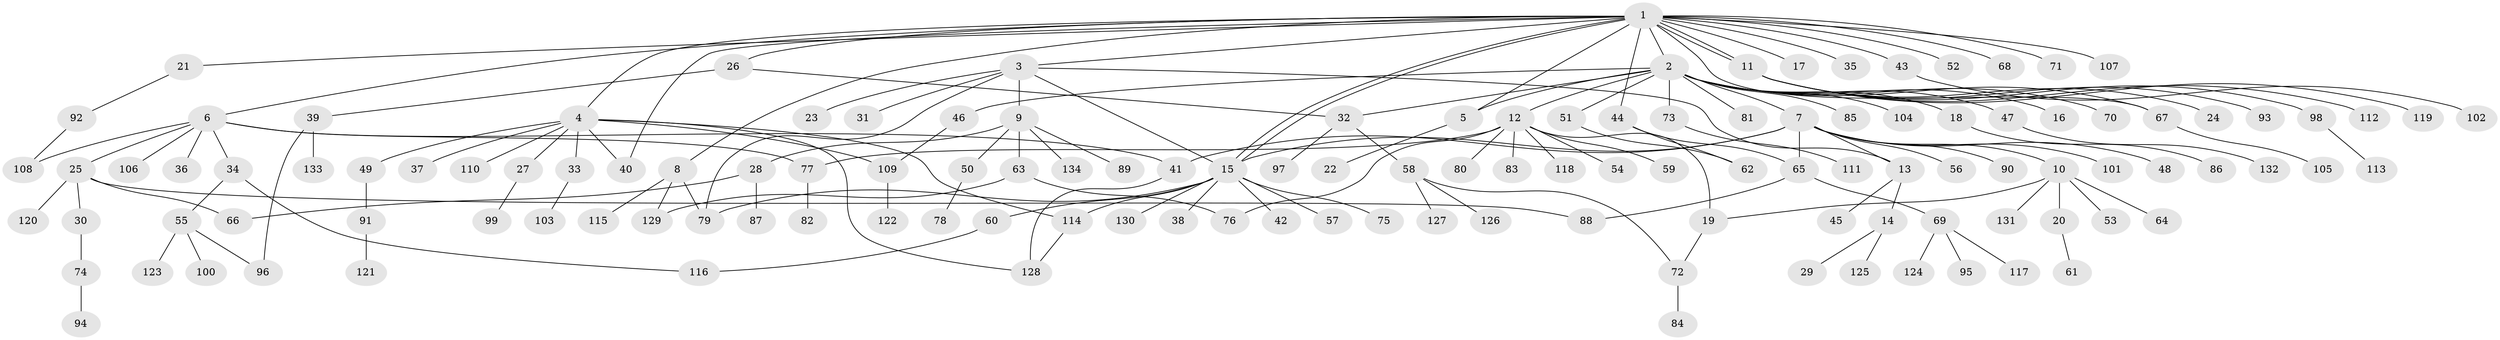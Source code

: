 // coarse degree distribution, {3: 0.14814814814814814, 4: 0.09259259259259259, 7: 0.037037037037037035, 1: 0.4444444444444444, 15: 0.018518518518518517, 2: 0.16666666666666666, 5: 0.037037037037037035, 6: 0.037037037037037035, 13: 0.018518518518518517}
// Generated by graph-tools (version 1.1) at 2025/36/03/04/25 23:36:45]
// undirected, 134 vertices, 161 edges
graph export_dot {
  node [color=gray90,style=filled];
  1;
  2;
  3;
  4;
  5;
  6;
  7;
  8;
  9;
  10;
  11;
  12;
  13;
  14;
  15;
  16;
  17;
  18;
  19;
  20;
  21;
  22;
  23;
  24;
  25;
  26;
  27;
  28;
  29;
  30;
  31;
  32;
  33;
  34;
  35;
  36;
  37;
  38;
  39;
  40;
  41;
  42;
  43;
  44;
  45;
  46;
  47;
  48;
  49;
  50;
  51;
  52;
  53;
  54;
  55;
  56;
  57;
  58;
  59;
  60;
  61;
  62;
  63;
  64;
  65;
  66;
  67;
  68;
  69;
  70;
  71;
  72;
  73;
  74;
  75;
  76;
  77;
  78;
  79;
  80;
  81;
  82;
  83;
  84;
  85;
  86;
  87;
  88;
  89;
  90;
  91;
  92;
  93;
  94;
  95;
  96;
  97;
  98;
  99;
  100;
  101;
  102;
  103;
  104;
  105;
  106;
  107;
  108;
  109;
  110;
  111;
  112;
  113;
  114;
  115;
  116;
  117;
  118;
  119;
  120;
  121;
  122;
  123;
  124;
  125;
  126;
  127;
  128;
  129;
  130;
  131;
  132;
  133;
  134;
  1 -- 2;
  1 -- 3;
  1 -- 4;
  1 -- 5;
  1 -- 6;
  1 -- 8;
  1 -- 11;
  1 -- 11;
  1 -- 15;
  1 -- 15;
  1 -- 17;
  1 -- 21;
  1 -- 26;
  1 -- 35;
  1 -- 40;
  1 -- 43;
  1 -- 44;
  1 -- 52;
  1 -- 67;
  1 -- 68;
  1 -- 71;
  1 -- 107;
  2 -- 5;
  2 -- 7;
  2 -- 12;
  2 -- 16;
  2 -- 18;
  2 -- 32;
  2 -- 46;
  2 -- 47;
  2 -- 51;
  2 -- 67;
  2 -- 70;
  2 -- 73;
  2 -- 81;
  2 -- 85;
  2 -- 104;
  3 -- 9;
  3 -- 13;
  3 -- 15;
  3 -- 23;
  3 -- 31;
  3 -- 79;
  4 -- 27;
  4 -- 33;
  4 -- 37;
  4 -- 40;
  4 -- 49;
  4 -- 109;
  4 -- 110;
  4 -- 114;
  4 -- 128;
  5 -- 22;
  6 -- 25;
  6 -- 34;
  6 -- 36;
  6 -- 41;
  6 -- 77;
  6 -- 106;
  6 -- 108;
  7 -- 10;
  7 -- 13;
  7 -- 15;
  7 -- 41;
  7 -- 48;
  7 -- 56;
  7 -- 65;
  7 -- 90;
  7 -- 101;
  8 -- 79;
  8 -- 115;
  8 -- 129;
  9 -- 28;
  9 -- 50;
  9 -- 63;
  9 -- 89;
  9 -- 134;
  10 -- 19;
  10 -- 20;
  10 -- 53;
  10 -- 64;
  10 -- 131;
  11 -- 24;
  11 -- 93;
  11 -- 98;
  11 -- 112;
  11 -- 119;
  12 -- 19;
  12 -- 54;
  12 -- 59;
  12 -- 76;
  12 -- 77;
  12 -- 80;
  12 -- 83;
  12 -- 118;
  13 -- 14;
  13 -- 45;
  14 -- 29;
  14 -- 125;
  15 -- 38;
  15 -- 42;
  15 -- 57;
  15 -- 60;
  15 -- 75;
  15 -- 79;
  15 -- 114;
  15 -- 130;
  18 -- 86;
  19 -- 72;
  20 -- 61;
  21 -- 92;
  25 -- 30;
  25 -- 66;
  25 -- 88;
  25 -- 120;
  26 -- 32;
  26 -- 39;
  27 -- 99;
  28 -- 66;
  28 -- 87;
  30 -- 74;
  32 -- 58;
  32 -- 97;
  33 -- 103;
  34 -- 55;
  34 -- 116;
  39 -- 96;
  39 -- 133;
  41 -- 128;
  43 -- 102;
  44 -- 62;
  44 -- 65;
  46 -- 109;
  47 -- 132;
  49 -- 91;
  50 -- 78;
  51 -- 62;
  55 -- 96;
  55 -- 100;
  55 -- 123;
  58 -- 72;
  58 -- 126;
  58 -- 127;
  60 -- 116;
  63 -- 76;
  63 -- 129;
  65 -- 69;
  65 -- 88;
  67 -- 105;
  69 -- 95;
  69 -- 117;
  69 -- 124;
  72 -- 84;
  73 -- 111;
  74 -- 94;
  77 -- 82;
  91 -- 121;
  92 -- 108;
  98 -- 113;
  109 -- 122;
  114 -- 128;
}
